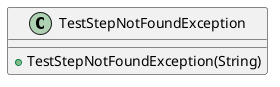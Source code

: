 @startuml

    class TestStepNotFoundException [[TestStepNotFoundException.html]] {
        +TestStepNotFoundException(String)
    }

@enduml
